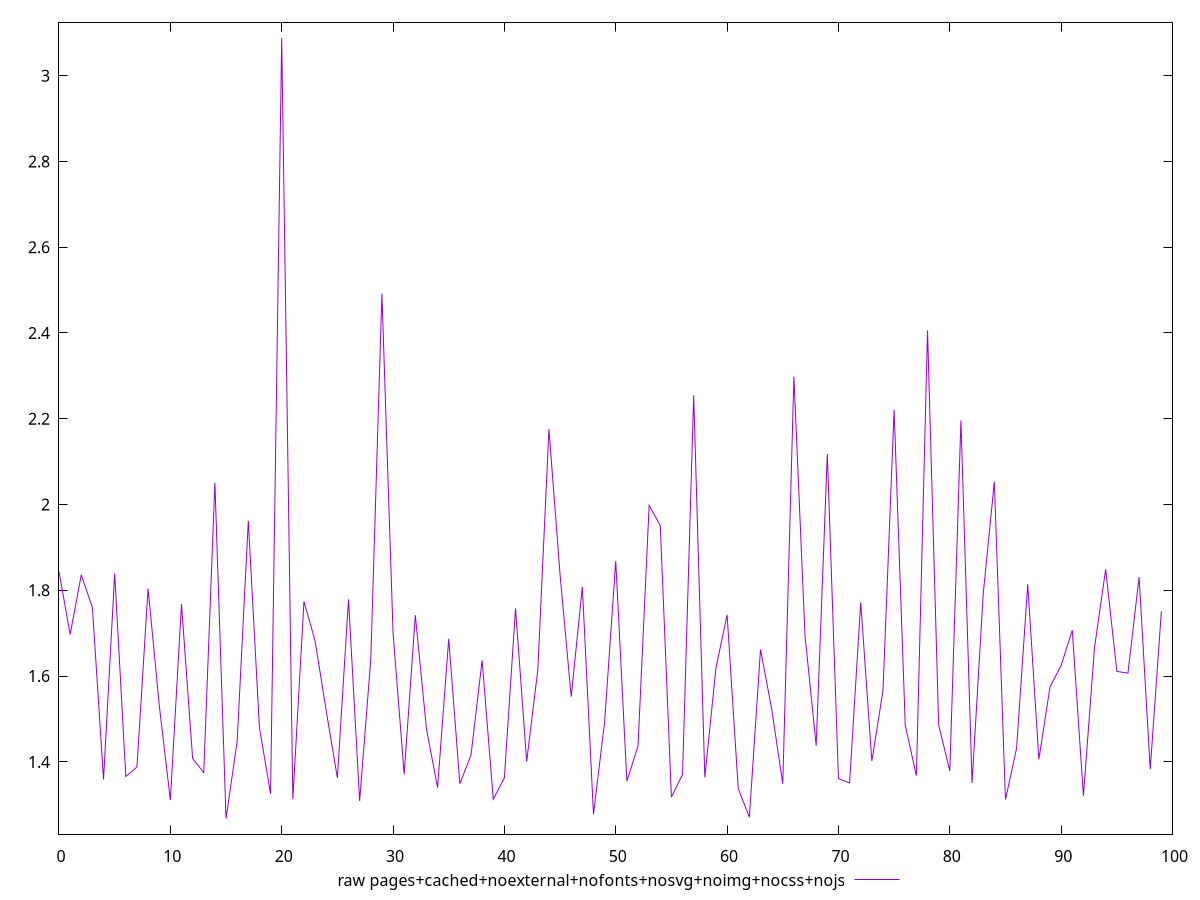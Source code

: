 $_rawPagesCachedNoexternalNofontsNosvgNoimgNocssNojs <<EOF
1.8439999999999999
1.6969999999999998
1.8359999999999999
1.76
1.359
1.839
1.3659999999999999
1.388
1.8039999999999998
1.533
1.311
1.768
1.408
1.375
2.051
1.268
1.448
1.9619999999999997
1.48
1.3259999999999998
3.088
1.313
1.7740000000000002
1.6819999999999997
1.519
1.363
1.779
1.309
1.639
2.492
1.701
1.371
1.742
1.4769999999999999
1.34
1.687
1.349
1.4160000000000001
1.637
1.313
1.363
1.7579999999999998
1.401
1.6139999999999999
2.1759999999999997
1.8359999999999999
1.552
1.808
1.278
1.493
1.8679999999999999
1.355
1.4369999999999998
1.9980000000000002
1.951
1.318
1.371
2.255
1.364
1.6190000000000002
1.743
1.338
1.2710000000000001
1.6620000000000001
1.524
1.349
2.298
1.694
1.438
2.118
1.361
1.351
1.7719999999999998
1.4020000000000001
1.566
2.221
1.4849999999999999
1.368
2.406
1.486
1.379
2.196
1.351
1.7910000000000001
2.053
1.312
1.432
1.8139999999999998
1.4060000000000001
1.575
1.625
1.707
1.321
1.6670000000000003
1.849
1.611
1.607
1.831
1.383
1.7510000000000001
EOF
set key outside below
set terminal pngcairo
set output "report_00006_2020-11-02T20-21-41.718Z/server-response-time/pages+cached+noexternal+nofonts+nosvg+noimg+nocss+nojs//raw.png"
set yrange [1.2316:3.1244]
plot $_rawPagesCachedNoexternalNofontsNosvgNoimgNocssNojs title "raw pages+cached+noexternal+nofonts+nosvg+noimg+nocss+nojs" with line ,